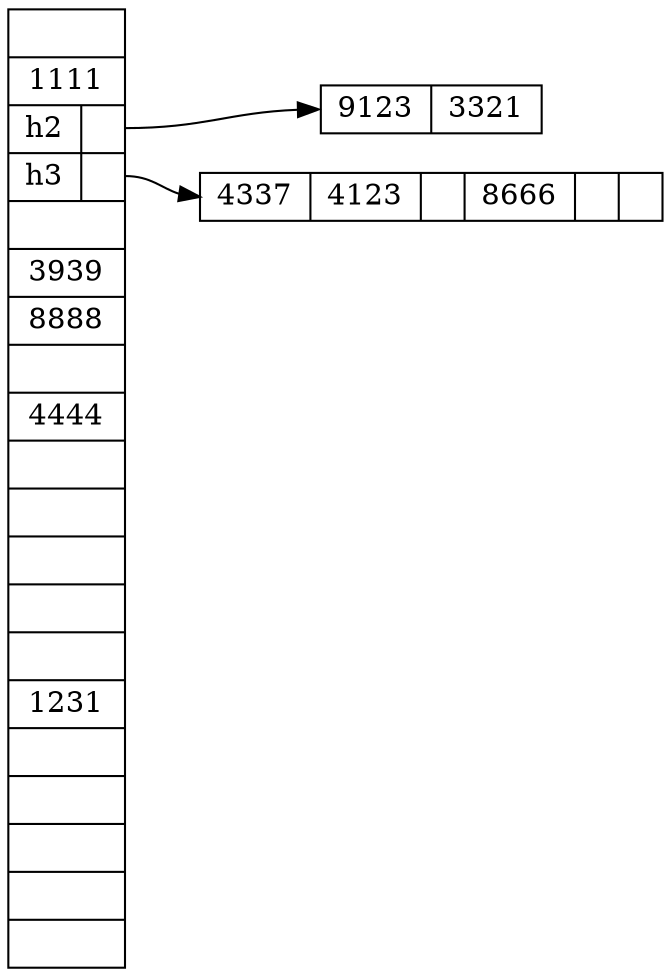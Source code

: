 digraph {
  rankdir = LR;
  node [shape="record", width=0.2, height=0.2];

  buckets [label="|1111|{h2|<b2>}|{h3|<b3>}||3939|8888||4444||||||1231|||||"];

  bucket_2 [label="{9123|3321}"];
  bucket_3 [label="{4337|4123||8666||}"];

  buckets:b2 -> bucket_2:w;
  buckets:b3 -> bucket_3:w;
}
